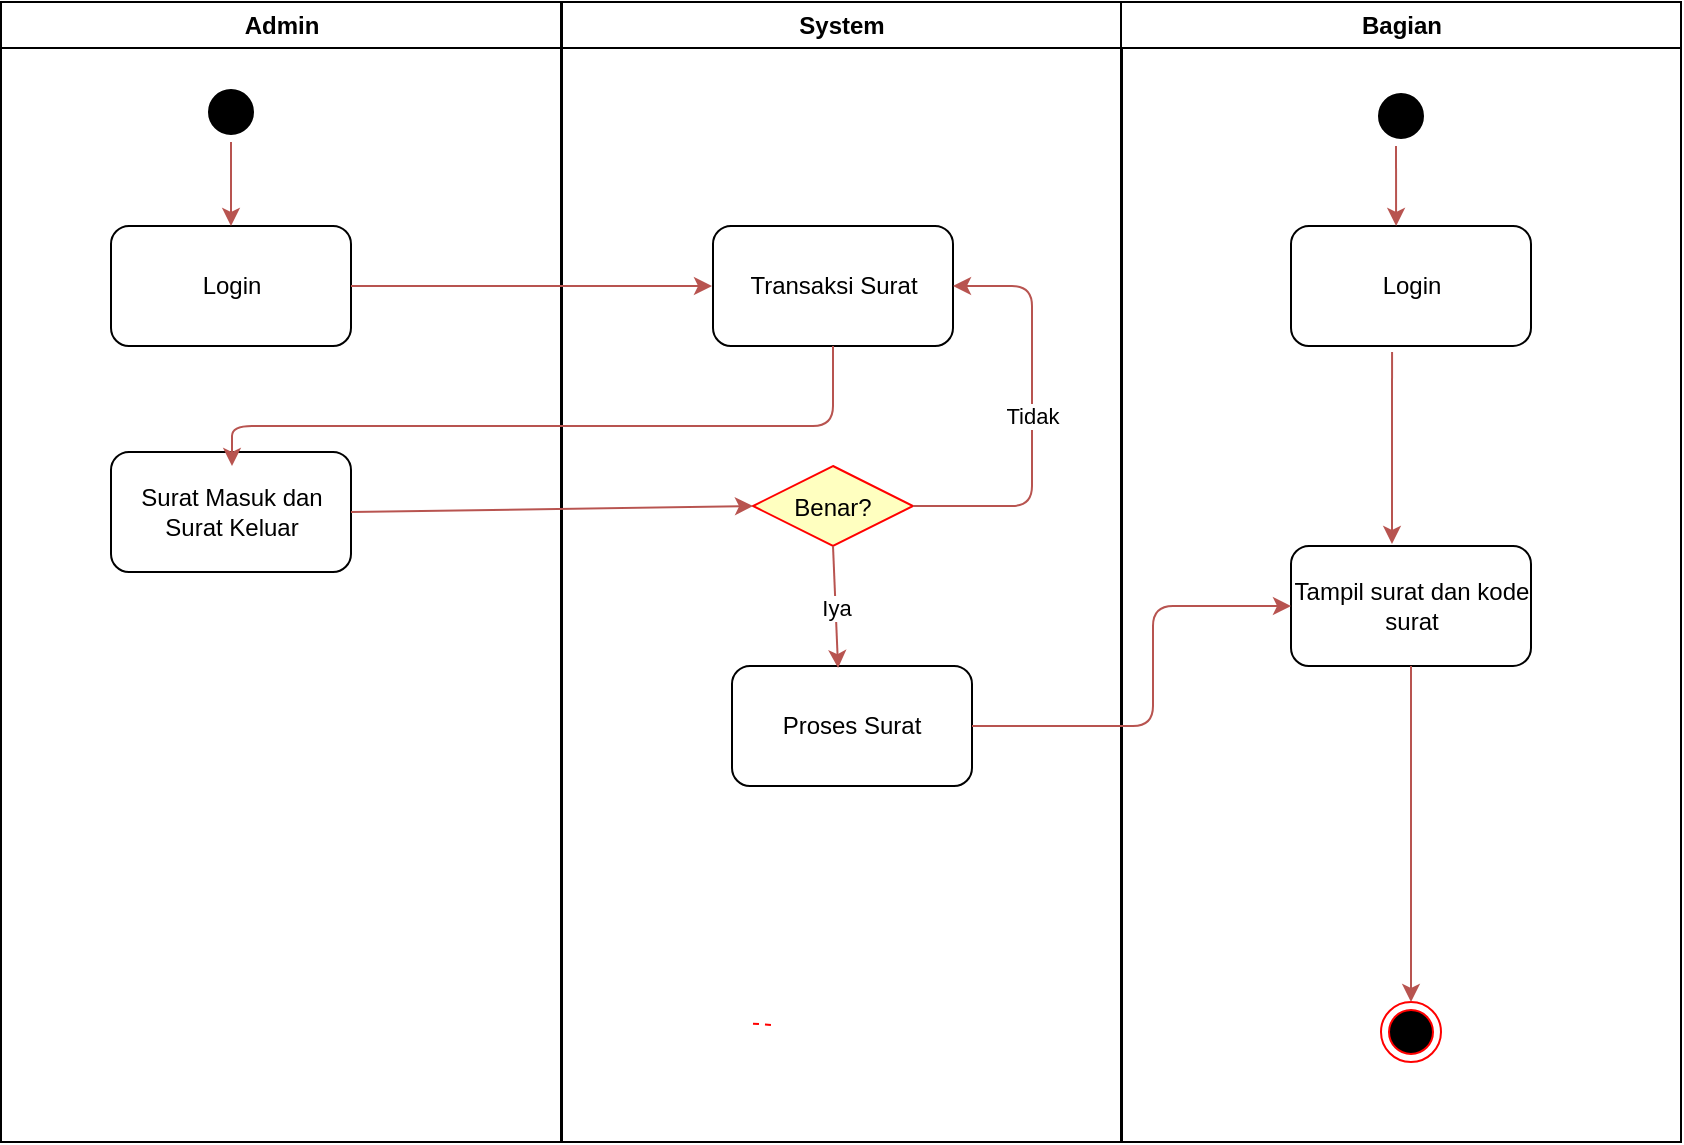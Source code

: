 <mxfile version="13.9.9" type="github">
  <diagram name="Page-1" id="e7e014a7-5840-1c2e-5031-d8a46d1fe8dd">
    <mxGraphModel dx="807" dy="464" grid="1" gridSize="10" guides="1" tooltips="1" connect="1" arrows="1" fold="1" page="1" pageScale="1" pageWidth="1169" pageHeight="826" background="#ffffff" math="0" shadow="0">
      <root>
        <mxCell id="0" />
        <mxCell id="1" parent="0" />
        <mxCell id="2" value="Admin" style="swimlane;whiteSpace=wrap" parent="1" vertex="1">
          <mxGeometry x="164.5" y="128" width="280" height="570" as="geometry" />
        </mxCell>
        <mxCell id="5" value="" style="ellipse;shape=startState;fillColor=#000000;" parent="2" vertex="1">
          <mxGeometry x="100" y="40" width="30" height="30" as="geometry" />
        </mxCell>
        <mxCell id="TRViPsrnuE-yPL_HlSUp-44" value="Login" style="rounded=1;whiteSpace=wrap;html=1;" vertex="1" parent="2">
          <mxGeometry x="55" y="112" width="120" height="60" as="geometry" />
        </mxCell>
        <mxCell id="TRViPsrnuE-yPL_HlSUp-49" value="Surat Masuk dan Surat Keluar" style="rounded=1;whiteSpace=wrap;html=1;" vertex="1" parent="2">
          <mxGeometry x="55" y="225" width="120" height="60" as="geometry" />
        </mxCell>
        <mxCell id="TRViPsrnuE-yPL_HlSUp-53" value="" style="endArrow=classic;html=1;entryX=0.5;entryY=0;entryDx=0;entryDy=0;exitX=0.5;exitY=1;exitDx=0;exitDy=0;fillColor=#f8cecc;strokeColor=#b85450;" edge="1" parent="2" source="5" target="TRViPsrnuE-yPL_HlSUp-44">
          <mxGeometry width="50" height="50" relative="1" as="geometry">
            <mxPoint x="90" y="112" as="sourcePoint" />
            <mxPoint x="140" y="62" as="targetPoint" />
          </mxGeometry>
        </mxCell>
        <mxCell id="3" value="System" style="swimlane;whiteSpace=wrap" parent="1" vertex="1">
          <mxGeometry x="445" y="128" width="280" height="570" as="geometry" />
        </mxCell>
        <mxCell id="21" value="Benar?" style="rhombus;fillColor=#ffffc0;strokeColor=#ff0000;" parent="3" vertex="1">
          <mxGeometry x="95.5" y="232" width="80" height="40" as="geometry" />
        </mxCell>
        <mxCell id="32" value="" style="endArrow=none;strokeColor=#FF0000;endFill=0;rounded=0;dashed=1" parent="3" edge="1">
          <mxGeometry relative="1" as="geometry">
            <mxPoint x="95.5" y="510.843" as="sourcePoint" />
            <mxPoint x="105" y="511.507" as="targetPoint" />
          </mxGeometry>
        </mxCell>
        <mxCell id="TRViPsrnuE-yPL_HlSUp-48" value="Transaksi Surat" style="rounded=1;whiteSpace=wrap;html=1;" vertex="1" parent="3">
          <mxGeometry x="75.5" y="112" width="120" height="60" as="geometry" />
        </mxCell>
        <mxCell id="TRViPsrnuE-yPL_HlSUp-59" value="" style="endArrow=classic;html=1;edgeStyle=orthogonalEdgeStyle;exitX=1;exitY=0.5;exitDx=0;exitDy=0;fillColor=#f8cecc;strokeColor=#b85450;entryX=1;entryY=0.5;entryDx=0;entryDy=0;" edge="1" parent="3" source="21" target="TRViPsrnuE-yPL_HlSUp-48">
          <mxGeometry relative="1" as="geometry">
            <mxPoint x="130" y="212" as="sourcePoint" />
            <mxPoint x="200" y="142" as="targetPoint" />
            <Array as="points">
              <mxPoint x="235" y="252" />
              <mxPoint x="235" y="142" />
            </Array>
          </mxGeometry>
        </mxCell>
        <mxCell id="TRViPsrnuE-yPL_HlSUp-60" value="Tidak" style="edgeLabel;resizable=0;html=1;align=center;verticalAlign=middle;" connectable="0" vertex="1" parent="TRViPsrnuE-yPL_HlSUp-59">
          <mxGeometry relative="1" as="geometry" />
        </mxCell>
        <mxCell id="TRViPsrnuE-yPL_HlSUp-62" value="Proses Surat" style="rounded=1;whiteSpace=wrap;html=1;" vertex="1" parent="3">
          <mxGeometry x="85" y="332" width="120" height="60" as="geometry" />
        </mxCell>
        <mxCell id="TRViPsrnuE-yPL_HlSUp-68" value="" style="endArrow=classic;html=1;entryX=0.442;entryY=0.017;entryDx=0;entryDy=0;exitX=0.5;exitY=1;exitDx=0;exitDy=0;entryPerimeter=0;fillColor=#f8cecc;strokeColor=#b85450;" edge="1" parent="3" source="21" target="TRViPsrnuE-yPL_HlSUp-62">
          <mxGeometry relative="1" as="geometry">
            <mxPoint x="80" y="292" as="sourcePoint" />
            <mxPoint x="240" y="292" as="targetPoint" />
          </mxGeometry>
        </mxCell>
        <mxCell id="TRViPsrnuE-yPL_HlSUp-69" value="Iya" style="edgeLabel;resizable=0;html=1;align=center;verticalAlign=middle;" connectable="0" vertex="1" parent="TRViPsrnuE-yPL_HlSUp-68">
          <mxGeometry relative="1" as="geometry" />
        </mxCell>
        <mxCell id="4" value="Bagian" style="swimlane;whiteSpace=wrap" parent="1" vertex="1">
          <mxGeometry x="724.5" y="128" width="280" height="570" as="geometry" />
        </mxCell>
        <mxCell id="38" value="" style="ellipse;shape=endState;fillColor=#000000;strokeColor=#ff0000" parent="4" vertex="1">
          <mxGeometry x="130" y="500" width="30" height="30" as="geometry" />
        </mxCell>
        <mxCell id="TRViPsrnuE-yPL_HlSUp-42" value="" style="ellipse;shape=startState;fillColor=#000000;" vertex="1" parent="4">
          <mxGeometry x="125" y="42" width="30" height="30" as="geometry" />
        </mxCell>
        <mxCell id="TRViPsrnuE-yPL_HlSUp-71" value="Login" style="rounded=1;whiteSpace=wrap;html=1;" vertex="1" parent="4">
          <mxGeometry x="85" y="112" width="120" height="60" as="geometry" />
        </mxCell>
        <mxCell id="TRViPsrnuE-yPL_HlSUp-75" value="" style="endArrow=classic;html=1;entryX=0.438;entryY=0;entryDx=0;entryDy=0;entryPerimeter=0;fillColor=#f8cecc;strokeColor=#b85450;" edge="1" parent="4" target="TRViPsrnuE-yPL_HlSUp-71">
          <mxGeometry width="50" height="50" relative="1" as="geometry">
            <mxPoint x="137.5" y="72" as="sourcePoint" />
            <mxPoint x="-174.5" y="202" as="targetPoint" />
          </mxGeometry>
        </mxCell>
        <mxCell id="TRViPsrnuE-yPL_HlSUp-76" value="Tampil surat dan kode surat" style="rounded=1;whiteSpace=wrap;html=1;strokeColor=#000000;" vertex="1" parent="4">
          <mxGeometry x="85" y="272" width="120" height="60" as="geometry" />
        </mxCell>
        <mxCell id="TRViPsrnuE-yPL_HlSUp-78" value="" style="endArrow=classic;html=1;exitX=0.421;exitY=1.05;exitDx=0;exitDy=0;exitPerimeter=0;fillColor=#f8cecc;strokeColor=#b85450;" edge="1" parent="4" source="TRViPsrnuE-yPL_HlSUp-71">
          <mxGeometry width="50" height="50" relative="1" as="geometry">
            <mxPoint x="-94.5" y="252" as="sourcePoint" />
            <mxPoint x="135.5" y="271" as="targetPoint" />
          </mxGeometry>
        </mxCell>
        <mxCell id="TRViPsrnuE-yPL_HlSUp-81" value="" style="endArrow=classic;html=1;entryX=0.5;entryY=0;entryDx=0;entryDy=0;exitX=0.5;exitY=1;exitDx=0;exitDy=0;fillColor=#f8cecc;strokeColor=#b85450;" edge="1" parent="4" source="TRViPsrnuE-yPL_HlSUp-76" target="38">
          <mxGeometry width="50" height="50" relative="1" as="geometry">
            <mxPoint x="75.5" y="452" as="sourcePoint" />
            <mxPoint x="95.5" y="392" as="targetPoint" />
          </mxGeometry>
        </mxCell>
        <mxCell id="TRViPsrnuE-yPL_HlSUp-47" value="" style="endArrow=classic;html=1;exitX=1;exitY=0.5;exitDx=0;exitDy=0;fillColor=#f8cecc;strokeColor=#b85450;" edge="1" parent="1" source="TRViPsrnuE-yPL_HlSUp-44">
          <mxGeometry width="50" height="50" relative="1" as="geometry">
            <mxPoint x="380" y="280" as="sourcePoint" />
            <mxPoint x="520" y="270" as="targetPoint" />
          </mxGeometry>
        </mxCell>
        <mxCell id="TRViPsrnuE-yPL_HlSUp-54" value="" style="endArrow=classic;html=1;edgeStyle=orthogonalEdgeStyle;exitX=0.5;exitY=1;exitDx=0;exitDy=0;fillColor=#f8cecc;strokeColor=#b85450;" edge="1" parent="1" source="TRViPsrnuE-yPL_HlSUp-48">
          <mxGeometry width="50" height="50" relative="1" as="geometry">
            <mxPoint x="520" y="390" as="sourcePoint" />
            <mxPoint x="280" y="360" as="targetPoint" />
            <Array as="points">
              <mxPoint x="580" y="340" />
              <mxPoint x="280" y="340" />
              <mxPoint x="280" y="350" />
            </Array>
          </mxGeometry>
        </mxCell>
        <mxCell id="TRViPsrnuE-yPL_HlSUp-55" value="" style="endArrow=classic;html=1;exitX=1;exitY=0.5;exitDx=0;exitDy=0;entryX=0;entryY=0.5;entryDx=0;entryDy=0;fillColor=#f8cecc;strokeColor=#b85450;" edge="1" parent="1" source="TRViPsrnuE-yPL_HlSUp-49" target="21">
          <mxGeometry width="50" height="50" relative="1" as="geometry">
            <mxPoint x="520" y="390" as="sourcePoint" />
            <mxPoint x="570" y="340" as="targetPoint" />
          </mxGeometry>
        </mxCell>
        <mxCell id="TRViPsrnuE-yPL_HlSUp-77" value="" style="endArrow=classic;html=1;edgeStyle=orthogonalEdgeStyle;exitX=1;exitY=0.5;exitDx=0;exitDy=0;entryX=0;entryY=0.5;entryDx=0;entryDy=0;fillColor=#f8cecc;strokeColor=#b85450;" edge="1" parent="1" source="TRViPsrnuE-yPL_HlSUp-62" target="TRViPsrnuE-yPL_HlSUp-76">
          <mxGeometry width="50" height="50" relative="1" as="geometry">
            <mxPoint x="660" y="490" as="sourcePoint" />
            <mxPoint x="810" y="430" as="targetPoint" />
            <Array as="points">
              <mxPoint x="740.5" y="490" />
              <mxPoint x="740.5" y="430" />
            </Array>
          </mxGeometry>
        </mxCell>
      </root>
    </mxGraphModel>
  </diagram>
</mxfile>
